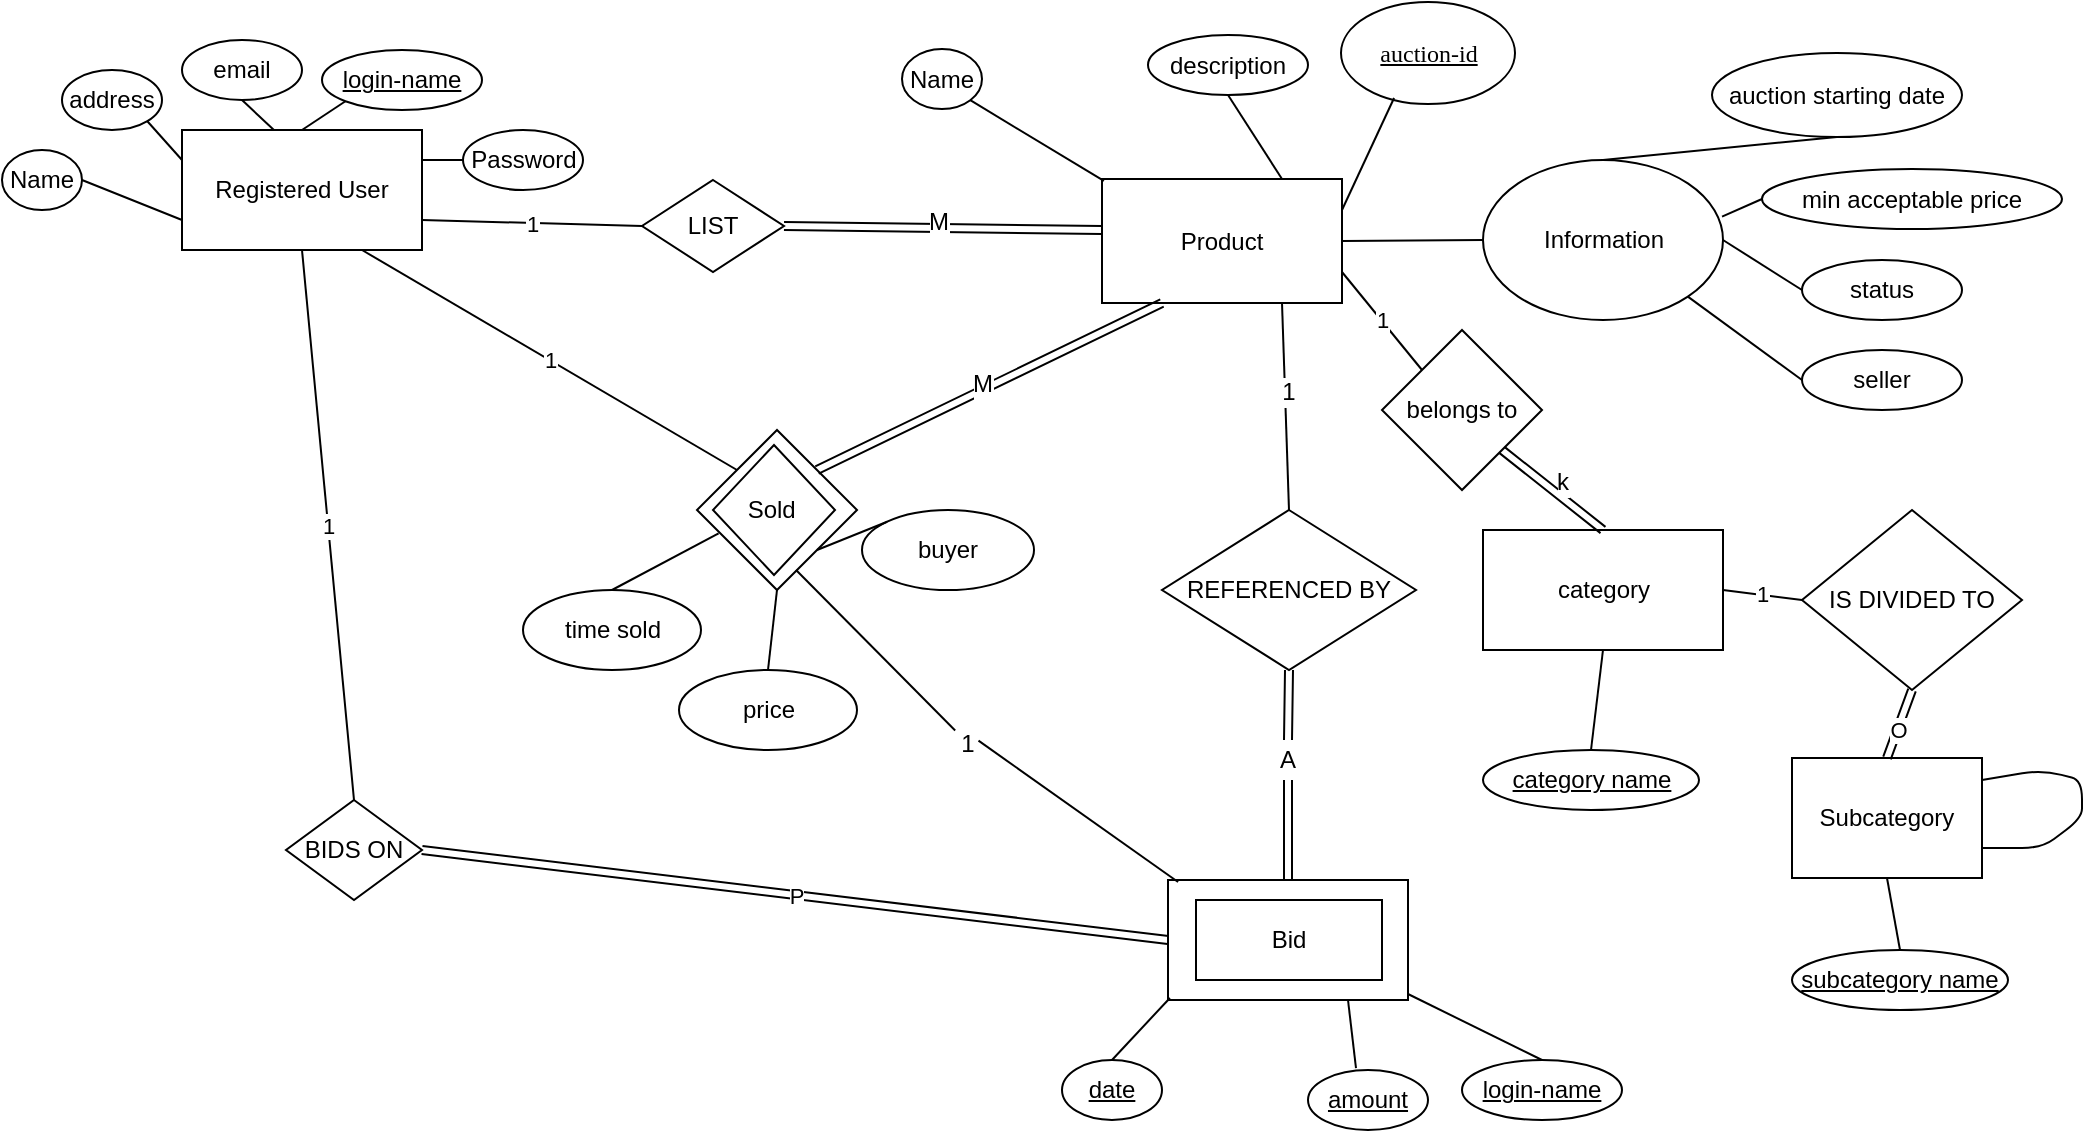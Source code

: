 <mxfile version="12.2.6" type="google" pages="1"><diagram name="Page-1" id="ad52d381-51e7-2e0d-a935-2d0ddd2fd229"><mxGraphModel dx="1413" dy="893" grid="1" gridSize="10" guides="1" tooltips="1" connect="1" arrows="1" fold="1" page="1" pageScale="1" pageWidth="1100" pageHeight="850" background="#ffffff" math="0" shadow="0"><root><mxCell id="0"/><mxCell id="1" parent="0"/><mxCell id="uNjftwTUN1pyLuBSOVhK-1" value="Registered User" style="rounded=0;whiteSpace=wrap;html=1;" parent="1" vertex="1"><mxGeometry x="190" y="80" width="120" height="60" as="geometry"/></mxCell><mxCell id="ZPkRLfTalVpLu7-ofyS4-1" value="Name" style="ellipse;whiteSpace=wrap;html=1;" parent="1" vertex="1"><mxGeometry x="100" y="90" width="40" height="30" as="geometry"/></mxCell><mxCell id="ZPkRLfTalVpLu7-ofyS4-2" value="address" style="ellipse;whiteSpace=wrap;html=1;" parent="1" vertex="1"><mxGeometry x="130" y="50" width="50" height="30" as="geometry"/></mxCell><mxCell id="ZPkRLfTalVpLu7-ofyS4-3" value="email" style="ellipse;whiteSpace=wrap;html=1;" parent="1" vertex="1"><mxGeometry x="190" y="35" width="60" height="30" as="geometry"/></mxCell><mxCell id="ZPkRLfTalVpLu7-ofyS4-4" value="&lt;u&gt;login-name&lt;/u&gt;" style="ellipse;whiteSpace=wrap;html=1;" parent="1" vertex="1"><mxGeometry x="260" y="40" width="80" height="30" as="geometry"/></mxCell><mxCell id="ZPkRLfTalVpLu7-ofyS4-5" value="Password" style="ellipse;whiteSpace=wrap;html=1;" parent="1" vertex="1"><mxGeometry x="330.5" y="80" width="60" height="30" as="geometry"/></mxCell><mxCell id="ZPkRLfTalVpLu7-ofyS4-8" value="" style="endArrow=none;html=1;exitX=1;exitY=1;exitDx=0;exitDy=0;entryX=0;entryY=0.25;entryDx=0;entryDy=0;" parent="1" source="ZPkRLfTalVpLu7-ofyS4-2" target="uNjftwTUN1pyLuBSOVhK-1" edge="1"><mxGeometry width="50" height="50" relative="1" as="geometry"><mxPoint x="100" y="380" as="sourcePoint"/><mxPoint x="150" y="330" as="targetPoint"/></mxGeometry></mxCell><mxCell id="ZPkRLfTalVpLu7-ofyS4-10" value="" style="endArrow=none;html=1;entryX=0.383;entryY=0;entryDx=0;entryDy=0;exitX=0.5;exitY=1;exitDx=0;exitDy=0;entryPerimeter=0;" parent="1" source="ZPkRLfTalVpLu7-ofyS4-3" target="uNjftwTUN1pyLuBSOVhK-1" edge="1"><mxGeometry width="50" height="50" relative="1" as="geometry"><mxPoint x="140" y="120" as="sourcePoint"/><mxPoint x="190" y="130" as="targetPoint"/></mxGeometry></mxCell><mxCell id="ZPkRLfTalVpLu7-ofyS4-11" value="" style="endArrow=none;html=1;entryX=0;entryY=1;entryDx=0;entryDy=0;exitX=0.5;exitY=0;exitDx=0;exitDy=0;" parent="1" source="uNjftwTUN1pyLuBSOVhK-1" target="ZPkRLfTalVpLu7-ofyS4-4" edge="1"><mxGeometry width="50" height="50" relative="1" as="geometry"><mxPoint x="150" y="130" as="sourcePoint"/><mxPoint x="200" y="140" as="targetPoint"/></mxGeometry></mxCell><mxCell id="ZPkRLfTalVpLu7-ofyS4-12" value="" style="endArrow=none;html=1;entryX=0;entryY=0.5;entryDx=0;entryDy=0;exitX=1;exitY=0.25;exitDx=0;exitDy=0;" parent="1" source="uNjftwTUN1pyLuBSOVhK-1" target="ZPkRLfTalVpLu7-ofyS4-5" edge="1"><mxGeometry width="50" height="50" relative="1" as="geometry"><mxPoint x="160" y="140" as="sourcePoint"/><mxPoint x="210" y="150" as="targetPoint"/></mxGeometry></mxCell><mxCell id="ZPkRLfTalVpLu7-ofyS4-13" value="Product" style="rounded=0;whiteSpace=wrap;html=1;" parent="1" vertex="1"><mxGeometry x="650" y="104.5" width="120" height="62" as="geometry"/></mxCell><mxCell id="ZPkRLfTalVpLu7-ofyS4-14" value="" style="endArrow=none;html=1;entryX=0.008;entryY=0.016;entryDx=0;entryDy=0;exitX=1;exitY=1;exitDx=0;exitDy=0;entryPerimeter=0;" parent="1" source="ZPkRLfTalVpLu7-ofyS4-15" target="ZPkRLfTalVpLu7-ofyS4-13" edge="1"><mxGeometry width="50" height="50" relative="1" as="geometry"><mxPoint x="443" y="54.5" as="sourcePoint"/><mxPoint x="593" y="154.5" as="targetPoint"/></mxGeometry></mxCell><mxCell id="ZPkRLfTalVpLu7-ofyS4-15" value="Name" style="ellipse;whiteSpace=wrap;html=1;" parent="1" vertex="1"><mxGeometry x="550" y="39.5" width="40" height="30" as="geometry"/></mxCell><mxCell id="ZPkRLfTalVpLu7-ofyS4-18" value="description" style="ellipse;whiteSpace=wrap;html=1;" parent="1" vertex="1"><mxGeometry x="673" y="32.5" width="80" height="30" as="geometry"/></mxCell><mxCell id="ZPkRLfTalVpLu7-ofyS4-19" value="&lt;u&gt;&lt;font face=&quot;Times New Roman&quot;&gt;auction-id&lt;/font&gt;&lt;/u&gt;" style="ellipse;whiteSpace=wrap;html=1;" parent="1" vertex="1"><mxGeometry x="769.5" y="16" width="87" height="51" as="geometry"/></mxCell><mxCell id="ZPkRLfTalVpLu7-ofyS4-22" value="" style="endArrow=none;html=1;entryX=0.5;entryY=1;entryDx=0;entryDy=0;exitX=0.75;exitY=0;exitDx=0;exitDy=0;" parent="1" source="ZPkRLfTalVpLu7-ofyS4-13" target="ZPkRLfTalVpLu7-ofyS4-18" edge="1"><mxGeometry width="50" height="50" relative="1" as="geometry"><mxPoint x="731" y="100" as="sourcePoint"/><mxPoint x="513" y="84.5" as="targetPoint"/></mxGeometry></mxCell><mxCell id="ZPkRLfTalVpLu7-ofyS4-23" value="" style="endArrow=none;html=1;entryX=0.305;entryY=0.941;entryDx=0;entryDy=0;exitX=1;exitY=0.25;exitDx=0;exitDy=0;entryPerimeter=0;" parent="1" source="ZPkRLfTalVpLu7-ofyS4-13" target="ZPkRLfTalVpLu7-ofyS4-19" edge="1"><mxGeometry width="50" height="50" relative="1" as="geometry"><mxPoint x="473" y="84.5" as="sourcePoint"/><mxPoint x="523" y="94.5" as="targetPoint"/></mxGeometry></mxCell><mxCell id="ZPkRLfTalVpLu7-ofyS4-26" value="" style="endArrow=none;html=1;exitX=1;exitY=0.5;exitDx=0;exitDy=0;entryX=0;entryY=0.75;entryDx=0;entryDy=0;" parent="1" source="ZPkRLfTalVpLu7-ofyS4-1" target="uNjftwTUN1pyLuBSOVhK-1" edge="1"><mxGeometry width="50" height="50" relative="1" as="geometry"><mxPoint x="200" y="360" as="sourcePoint"/><mxPoint x="297" y="183" as="targetPoint"/></mxGeometry></mxCell><mxCell id="wzehfkQr9jvhElEB_wW8-2" value="Bid" style="rounded=0;whiteSpace=wrap;html=1;" parent="1" vertex="1"><mxGeometry x="683" y="455" width="120" height="60" as="geometry"/></mxCell><mxCell id="wzehfkQr9jvhElEB_wW8-4" value="date" style="ellipse;whiteSpace=wrap;html=1;fontStyle=4" parent="1" vertex="1"><mxGeometry x="630" y="545" width="50" height="30" as="geometry"/></mxCell><mxCell id="wzehfkQr9jvhElEB_wW8-5" value="amount" style="ellipse;whiteSpace=wrap;html=1;fontStyle=4" parent="1" vertex="1"><mxGeometry x="753" y="550" width="60" height="30" as="geometry"/></mxCell><mxCell id="wzehfkQr9jvhElEB_wW8-6" value="&lt;u&gt;login-name&lt;/u&gt;" style="ellipse;whiteSpace=wrap;html=1;" parent="1" vertex="1"><mxGeometry x="830" y="545" width="80" height="30" as="geometry"/></mxCell><mxCell id="wzehfkQr9jvhElEB_wW8-8" value="" style="endArrow=none;html=1;exitX=0.5;exitY=0;exitDx=0;exitDy=0;entryX=0.008;entryY=0.983;entryDx=0;entryDy=0;entryPerimeter=0;" parent="1" source="wzehfkQr9jvhElEB_wW8-4" target="wzehfkQr9jvhElEB_wW8-2" edge="1"><mxGeometry width="50" height="50" relative="1" as="geometry"><mxPoint x="603" y="755" as="sourcePoint"/><mxPoint x="653" y="705" as="targetPoint"/></mxGeometry></mxCell><mxCell id="wzehfkQr9jvhElEB_wW8-9" value="" style="endArrow=none;html=1;entryX=0.75;entryY=1;entryDx=0;entryDy=0;exitX=0.4;exitY=-0.033;exitDx=0;exitDy=0;exitPerimeter=0;" parent="1" source="wzehfkQr9jvhElEB_wW8-5" target="wzehfkQr9jvhElEB_wW8-2" edge="1"><mxGeometry width="50" height="50" relative="1" as="geometry"><mxPoint x="773" y="560" as="sourcePoint"/><mxPoint x="693" y="505" as="targetPoint"/></mxGeometry></mxCell><mxCell id="wzehfkQr9jvhElEB_wW8-10" value="" style="endArrow=none;html=1;entryX=0.5;entryY=0;entryDx=0;entryDy=0;exitX=1;exitY=0.95;exitDx=0;exitDy=0;exitPerimeter=0;" parent="1" source="wzehfkQr9jvhElEB_wW8-2" target="wzehfkQr9jvhElEB_wW8-6" edge="1"><mxGeometry width="50" height="50" relative="1" as="geometry"><mxPoint x="653" y="505" as="sourcePoint"/><mxPoint x="703" y="515" as="targetPoint"/></mxGeometry></mxCell><mxCell id="wzehfkQr9jvhElEB_wW8-13" value="category" style="rounded=0;whiteSpace=wrap;html=1;" parent="1" vertex="1"><mxGeometry x="840.5" y="280" width="120" height="60" as="geometry"/></mxCell><mxCell id="wzehfkQr9jvhElEB_wW8-14" value="category name" style="ellipse;whiteSpace=wrap;html=1;fontStyle=4" parent="1" vertex="1"><mxGeometry x="840.5" y="390" width="108" height="30" as="geometry"/></mxCell><mxCell id="wzehfkQr9jvhElEB_wW8-21" value="" style="endArrow=none;html=1;exitX=0.5;exitY=0;exitDx=0;exitDy=0;entryX=0.5;entryY=1;entryDx=0;entryDy=0;" parent="1" source="wzehfkQr9jvhElEB_wW8-14" target="wzehfkQr9jvhElEB_wW8-13" edge="1"><mxGeometry width="50" height="50" relative="1" as="geometry"><mxPoint x="955" y="270" as="sourcePoint"/><mxPoint x="1109.5" y="348" as="targetPoint"/></mxGeometry></mxCell><mxCell id="wzehfkQr9jvhElEB_wW8-26" value="LIST" style="rhombus;whiteSpace=wrap;html=1;" parent="1" vertex="1"><mxGeometry x="420" y="105" width="71" height="46" as="geometry"/></mxCell><mxCell id="MxHycvgEuDpRCkDmXUk9-13" value="BIDS ON" style="rhombus;whiteSpace=wrap;html=1;" parent="1" vertex="1"><mxGeometry x="242" y="415" width="68" height="50" as="geometry"/></mxCell><mxCell id="MxHycvgEuDpRCkDmXUk9-10" value="1" style="endArrow=none;html=1;exitX=0;exitY=0.5;exitDx=0;exitDy=0;entryX=1;entryY=0.75;entryDx=0;entryDy=0;" parent="1" source="wzehfkQr9jvhElEB_wW8-26" target="uNjftwTUN1pyLuBSOVhK-1" edge="1"><mxGeometry width="50" height="50" relative="1" as="geometry"><mxPoint x="311" y="220" as="sourcePoint"/><mxPoint x="309" y="140" as="targetPoint"/></mxGeometry></mxCell><mxCell id="MxHycvgEuDpRCkDmXUk9-16" value="1" style="endArrow=none;html=1;exitX=0.5;exitY=0;exitDx=0;exitDy=0;entryX=0.5;entryY=1;entryDx=0;entryDy=0;" parent="1" source="MxHycvgEuDpRCkDmXUk9-13" target="uNjftwTUN1pyLuBSOVhK-1" edge="1"><mxGeometry width="50" height="50" relative="1" as="geometry"><mxPoint x="400" y="160" as="sourcePoint"/><mxPoint x="267" y="178.5" as="targetPoint"/></mxGeometry></mxCell><mxCell id="MxHycvgEuDpRCkDmXUk9-23" value="min acceptable price" style="ellipse;whiteSpace=wrap;html=1;" parent="1" vertex="1"><mxGeometry x="980" y="99.5" width="150" height="30" as="geometry"/></mxCell><mxCell id="MxHycvgEuDpRCkDmXUk9-24" value="status" style="ellipse;whiteSpace=wrap;html=1;" parent="1" vertex="1"><mxGeometry x="1000" y="145" width="80" height="30" as="geometry"/></mxCell><mxCell id="MxHycvgEuDpRCkDmXUk9-27" value="" style="endArrow=none;html=1;entryX=0;entryY=0.5;entryDx=0;entryDy=0;exitX=1;exitY=0.5;exitDx=0;exitDy=0;" parent="1" source="MxHycvgEuDpRCkDmXUk9-70" target="MxHycvgEuDpRCkDmXUk9-24" edge="1"><mxGeometry width="50" height="50" relative="1" as="geometry"><mxPoint x="1040" y="125" as="sourcePoint"/><mxPoint x="868.5" y="134.5" as="targetPoint"/></mxGeometry></mxCell><mxCell id="MxHycvgEuDpRCkDmXUk9-30" value="auction starting date" style="ellipse;whiteSpace=wrap;html=1;" parent="1" vertex="1"><mxGeometry x="955" y="41.5" width="125" height="42" as="geometry"/></mxCell><mxCell id="wzehfkQr9jvhElEB_wW8-34" value="" style="endArrow=none;html=1;entryX=0.5;entryY=0;entryDx=0;entryDy=0;exitX=0.5;exitY=1;exitDx=0;exitDy=0;" parent="1" source="MxHycvgEuDpRCkDmXUk9-30" target="MxHycvgEuDpRCkDmXUk9-70" edge="1"><mxGeometry width="50" height="50" relative="1" as="geometry"><mxPoint x="1028.5" y="147.5" as="sourcePoint"/><mxPoint x="980" y="80" as="targetPoint"/></mxGeometry></mxCell><mxCell id="MxHycvgEuDpRCkDmXUk9-34" value="" style="endArrow=none;html=1;exitX=0;exitY=0.5;exitDx=0;exitDy=0;entryX=0.996;entryY=0.354;entryDx=0;entryDy=0;entryPerimeter=0;" parent="1" source="MxHycvgEuDpRCkDmXUk9-23" target="MxHycvgEuDpRCkDmXUk9-70" edge="1"><mxGeometry width="50" height="50" relative="1" as="geometry"><mxPoint x="988.5" y="132.5" as="sourcePoint"/><mxPoint x="1040" y="95" as="targetPoint"/></mxGeometry></mxCell><mxCell id="MxHycvgEuDpRCkDmXUk9-37" value="REFERENCED BY" style="rhombus;whiteSpace=wrap;html=1;" parent="1" vertex="1"><mxGeometry x="680" y="270" width="127" height="80" as="geometry"/></mxCell><mxCell id="MxHycvgEuDpRCkDmXUk9-38" value="" style="endArrow=none;html=1;entryX=0.75;entryY=1;entryDx=0;entryDy=0;exitX=0.5;exitY=0;exitDx=0;exitDy=0;" parent="1" source="MxHycvgEuDpRCkDmXUk9-37" target="ZPkRLfTalVpLu7-ofyS4-13" edge="1"><mxGeometry width="50" height="50" relative="1" as="geometry"><mxPoint x="610" y="260" as="sourcePoint"/><mxPoint x="660" y="210" as="targetPoint"/></mxGeometry></mxCell><mxCell id="MxHycvgEuDpRCkDmXUk9-41" value="1" style="text;html=1;resizable=0;points=[];align=center;verticalAlign=middle;labelBackgroundColor=#ffffff;" parent="MxHycvgEuDpRCkDmXUk9-38" vertex="1" connectable="0"><mxGeometry x="0.144" y="-1" relative="1" as="geometry"><mxPoint as="offset"/></mxGeometry></mxCell><mxCell id="wzehfkQr9jvhElEB_wW8-39" value="1" style="endArrow=none;html=1;entryX=1;entryY=0.5;entryDx=0;entryDy=0;exitX=0;exitY=0.5;exitDx=0;exitDy=0;" parent="1" source="wzehfkQr9jvhElEB_wW8-41" target="wzehfkQr9jvhElEB_wW8-13" edge="1"><mxGeometry width="50" height="50" relative="1" as="geometry"><mxPoint x="1145" y="350" as="sourcePoint"/><mxPoint x="855" y="340" as="targetPoint"/></mxGeometry></mxCell><mxCell id="wzehfkQr9jvhElEB_wW8-41" value="IS DIVIDED TO" style="rhombus;whiteSpace=wrap;html=1;" parent="1" vertex="1"><mxGeometry x="1000" y="270" width="110" height="90" as="geometry"/></mxCell><mxCell id="MxHycvgEuDpRCkDmXUk9-48" value="SOLD TO" style="rhombus;whiteSpace=wrap;html=1;direction=south;" parent="1" vertex="1"><mxGeometry x="447.5" y="230" width="80" height="80" as="geometry"/></mxCell><mxCell id="MxHycvgEuDpRCkDmXUk9-49" value="buyer" style="ellipse;whiteSpace=wrap;html=1;" parent="1" vertex="1"><mxGeometry x="530" y="270" width="86" height="40" as="geometry"/></mxCell><mxCell id="MxHycvgEuDpRCkDmXUk9-50" value="price" style="ellipse;whiteSpace=wrap;html=1;" parent="1" vertex="1"><mxGeometry x="438.5" y="350" width="89" height="40" as="geometry"/></mxCell><mxCell id="MxHycvgEuDpRCkDmXUk9-51" value="time sold" style="ellipse;whiteSpace=wrap;html=1;" parent="1" vertex="1"><mxGeometry x="360.5" y="310" width="89" height="40" as="geometry"/></mxCell><mxCell id="MxHycvgEuDpRCkDmXUk9-52" value="" style="endArrow=none;html=1;entryX=0;entryY=0;entryDx=0;entryDy=0;exitX=1;exitY=0;exitDx=0;exitDy=0;" parent="1" source="MxHycvgEuDpRCkDmXUk9-48" target="MxHycvgEuDpRCkDmXUk9-49" edge="1"><mxGeometry width="50" height="50" relative="1" as="geometry"><mxPoint x="453.5" y="265" as="sourcePoint"/><mxPoint x="503.5" y="215" as="targetPoint"/></mxGeometry></mxCell><mxCell id="MxHycvgEuDpRCkDmXUk9-53" value="" style="endArrow=none;html=1;exitX=1;exitY=0.5;exitDx=0;exitDy=0;entryX=0.5;entryY=0;entryDx=0;entryDy=0;" parent="1" source="MxHycvgEuDpRCkDmXUk9-48" target="MxHycvgEuDpRCkDmXUk9-50" edge="1"><mxGeometry width="50" height="50" relative="1" as="geometry"><mxPoint x="453.5" y="325" as="sourcePoint"/><mxPoint x="510.5" y="285" as="targetPoint"/></mxGeometry></mxCell><mxCell id="MxHycvgEuDpRCkDmXUk9-54" value="" style="endArrow=none;html=1;exitX=0.646;exitY=0.865;exitDx=0;exitDy=0;entryX=0.5;entryY=0;entryDx=0;entryDy=0;exitPerimeter=0;" parent="1" source="MxHycvgEuDpRCkDmXUk9-48" target="MxHycvgEuDpRCkDmXUk9-51" edge="1"><mxGeometry width="50" height="50" relative="1" as="geometry"><mxPoint x="460.5" y="350" as="sourcePoint"/><mxPoint x="510.5" y="321" as="targetPoint"/></mxGeometry></mxCell><mxCell id="wzehfkQr9jvhElEB_wW8-42" value="Subcategory" style="rounded=0;whiteSpace=wrap;html=1;" parent="1" vertex="1"><mxGeometry x="995" y="394" width="95" height="60" as="geometry"/></mxCell><mxCell id="wzehfkQr9jvhElEB_wW8-45" value="subcategory name" style="ellipse;whiteSpace=wrap;html=1;fontStyle=4" parent="1" vertex="1"><mxGeometry x="995" y="490" width="108" height="30" as="geometry"/></mxCell><mxCell id="wzehfkQr9jvhElEB_wW8-47" value="" style="endArrow=none;html=1;exitX=0.5;exitY=1;exitDx=0;exitDy=0;entryX=0.5;entryY=0;entryDx=0;entryDy=0;" parent="1" source="wzehfkQr9jvhElEB_wW8-42" target="wzehfkQr9jvhElEB_wW8-45" edge="1"><mxGeometry width="50" height="50" relative="1" as="geometry"><mxPoint x="795" y="460" as="sourcePoint"/><mxPoint x="1425" y="350" as="targetPoint"/></mxGeometry></mxCell><mxCell id="MxHycvgEuDpRCkDmXUk9-66" value="1" style="endArrow=none;html=1;exitX=0.75;exitY=1;exitDx=0;exitDy=0;entryX=0;entryY=1;entryDx=0;entryDy=0;" parent="1" source="uNjftwTUN1pyLuBSOVhK-1" target="MxHycvgEuDpRCkDmXUk9-48" edge="1"><mxGeometry width="50" height="50" relative="1" as="geometry"><mxPoint x="153.5" y="195" as="sourcePoint"/><mxPoint x="526.5" y="202.5" as="targetPoint"/></mxGeometry></mxCell><mxCell id="wzehfkQr9jvhElEB_wW8-49" value="" style="shape=link;html=1;exitX=1;exitY=0.5;exitDx=0;exitDy=0;" parent="1" source="wzehfkQr9jvhElEB_wW8-26" edge="1"><mxGeometry width="50" height="50" relative="1" as="geometry"><mxPoint x="160" y="780" as="sourcePoint"/><mxPoint x="650" y="130" as="targetPoint"/></mxGeometry></mxCell><mxCell id="wzehfkQr9jvhElEB_wW8-50" value="M" style="text;html=1;resizable=0;points=[];align=center;verticalAlign=middle;labelBackgroundColor=#ffffff;" parent="wzehfkQr9jvhElEB_wW8-49" connectable="0" vertex="1"><mxGeometry x="-0.022" y="3" relative="1" as="geometry"><mxPoint x="-1" as="offset"/></mxGeometry></mxCell><mxCell id="MxHycvgEuDpRCkDmXUk9-70" value="Information" style="ellipse;whiteSpace=wrap;html=1;" parent="1" vertex="1"><mxGeometry x="840.5" y="95" width="120" height="80" as="geometry"/></mxCell><mxCell id="MxHycvgEuDpRCkDmXUk9-73" value="" style="endArrow=none;html=1;entryX=0;entryY=0.5;entryDx=0;entryDy=0;exitX=1;exitY=0.5;exitDx=0;exitDy=0;" parent="1" source="ZPkRLfTalVpLu7-ofyS4-13" target="MxHycvgEuDpRCkDmXUk9-70" edge="1"><mxGeometry width="50" height="50" relative="1" as="geometry"><mxPoint x="200" y="780" as="sourcePoint"/><mxPoint x="250" y="730" as="targetPoint"/></mxGeometry></mxCell><mxCell id="MxHycvgEuDpRCkDmXUk9-77" value="" style="shape=link;html=1;exitX=0;exitY=0;exitDx=0;exitDy=0;entryX=0.25;entryY=1;entryDx=0;entryDy=0;" parent="1" source="MxHycvgEuDpRCkDmXUk9-48" target="ZPkRLfTalVpLu7-ofyS4-13" edge="1"><mxGeometry width="50" height="50" relative="1" as="geometry"><mxPoint x="496" y="164" as="sourcePoint"/><mxPoint x="655" y="166" as="targetPoint"/></mxGeometry></mxCell><mxCell id="MxHycvgEuDpRCkDmXUk9-78" value="M" style="text;html=1;resizable=0;points=[];align=center;verticalAlign=middle;labelBackgroundColor=#ffffff;" parent="MxHycvgEuDpRCkDmXUk9-77" connectable="0" vertex="1"><mxGeometry x="-0.022" y="3" relative="1" as="geometry"><mxPoint x="-1" as="offset"/></mxGeometry></mxCell><mxCell id="reoYM2ALRlZcrquW2eMn-4" value="belongs to" style="rhombus;whiteSpace=wrap;html=1;" parent="1" vertex="1"><mxGeometry x="790" y="180" width="80" height="80" as="geometry"/></mxCell><mxCell id="reoYM2ALRlZcrquW2eMn-5" value="1" style="endArrow=none;html=1;entryX=0;entryY=0;entryDx=0;entryDy=0;exitX=1;exitY=0.75;exitDx=0;exitDy=0;" parent="1" source="ZPkRLfTalVpLu7-ofyS4-13" target="reoYM2ALRlZcrquW2eMn-4" edge="1"><mxGeometry width="50" height="50" relative="1" as="geometry"><mxPoint x="100" y="650" as="sourcePoint"/><mxPoint x="150" y="600" as="targetPoint"/></mxGeometry></mxCell><mxCell id="reoYM2ALRlZcrquW2eMn-9" value="seller" style="ellipse;whiteSpace=wrap;html=1;" parent="1" vertex="1"><mxGeometry x="1000" y="190" width="80" height="30" as="geometry"/></mxCell><mxCell id="reoYM2ALRlZcrquW2eMn-10" value="" style="endArrow=none;html=1;exitX=1;exitY=1;exitDx=0;exitDy=0;entryX=0;entryY=0.5;entryDx=0;entryDy=0;" parent="1" source="MxHycvgEuDpRCkDmXUk9-70" target="reoYM2ALRlZcrquW2eMn-9" edge="1"><mxGeometry width="50" height="50" relative="1" as="geometry"><mxPoint x="970.5" y="145" as="sourcePoint"/><mxPoint x="980" y="190" as="targetPoint"/></mxGeometry></mxCell><mxCell id="reoYM2ALRlZcrquW2eMn-11" value="" style="shape=link;html=1;entryX=0.5;entryY=0;entryDx=0;entryDy=0;exitX=1;exitY=1;exitDx=0;exitDy=0;" parent="1" source="reoYM2ALRlZcrquW2eMn-4" target="wzehfkQr9jvhElEB_wW8-13" edge="1"><mxGeometry width="50" height="50" relative="1" as="geometry"><mxPoint x="100" y="650" as="sourcePoint"/><mxPoint x="150" y="600" as="targetPoint"/></mxGeometry></mxCell><mxCell id="reoYM2ALRlZcrquW2eMn-12" value="k" style="text;html=1;resizable=0;points=[];align=center;verticalAlign=middle;labelBackgroundColor=#ffffff;" parent="reoYM2ALRlZcrquW2eMn-11" vertex="1" connectable="0"><mxGeometry x="0.038" y="6" relative="1" as="geometry"><mxPoint as="offset"/></mxGeometry></mxCell><mxCell id="reoYM2ALRlZcrquW2eMn-13" value="O" style="shape=link;html=1;entryX=0.5;entryY=1;entryDx=0;entryDy=0;exitX=0.5;exitY=0;exitDx=0;exitDy=0;" parent="1" source="wzehfkQr9jvhElEB_wW8-42" target="wzehfkQr9jvhElEB_wW8-41" edge="1"><mxGeometry x="-0.176" width="50" height="50" relative="1" as="geometry"><mxPoint x="100" y="650" as="sourcePoint"/><mxPoint x="150" y="600" as="targetPoint"/><mxPoint as="offset"/></mxGeometry></mxCell><mxCell id="reoYM2ALRlZcrquW2eMn-14" value="P" style="shape=link;html=1;entryX=0;entryY=0.5;entryDx=0;entryDy=0;exitX=1;exitY=0.5;exitDx=0;exitDy=0;" parent="1" source="MxHycvgEuDpRCkDmXUk9-13" target="wzehfkQr9jvhElEB_wW8-2" edge="1"><mxGeometry width="50" height="50" relative="1" as="geometry"><mxPoint x="455.5" y="530" as="sourcePoint"/><mxPoint x="505.5" y="480" as="targetPoint"/></mxGeometry></mxCell><mxCell id="ipdjJjBpg1wEI63_iENC-3" value="Bid" style="rounded=0;whiteSpace=wrap;html=1;" vertex="1" parent="1"><mxGeometry x="697" y="465" width="93" height="40" as="geometry"/></mxCell><mxCell id="ipdjJjBpg1wEI63_iENC-4" value="Sold&amp;nbsp;" style="rhombus;whiteSpace=wrap;html=1;" vertex="1" parent="1"><mxGeometry x="455.5" y="237.5" width="61" height="65" as="geometry"/></mxCell><mxCell id="ipdjJjBpg1wEI63_iENC-5" value="" style="shape=link;html=1;entryX=0.5;entryY=1;entryDx=0;entryDy=0;exitX=0.5;exitY=0;exitDx=0;exitDy=0;" edge="1" parent="1" source="ipdjJjBpg1wEI63_iENC-6" target="MxHycvgEuDpRCkDmXUk9-37"><mxGeometry width="50" height="50" relative="1" as="geometry"><mxPoint x="500" y="700" as="sourcePoint"/><mxPoint x="550" y="650" as="targetPoint"/></mxGeometry></mxCell><mxCell id="ipdjJjBpg1wEI63_iENC-6" value="A" style="text;html=1;strokeColor=none;fillColor=none;align=center;verticalAlign=middle;whiteSpace=wrap;rounded=0;" vertex="1" parent="1"><mxGeometry x="723" y="385" width="40" height="20" as="geometry"/></mxCell><mxCell id="ipdjJjBpg1wEI63_iENC-7" value="" style="shape=link;html=1;entryX=0.5;entryY=1;entryDx=0;entryDy=0;exitX=0.5;exitY=0;exitDx=0;exitDy=0;" edge="1" parent="1" source="wzehfkQr9jvhElEB_wW8-2" target="ipdjJjBpg1wEI63_iENC-6"><mxGeometry width="50" height="50" relative="1" as="geometry"><mxPoint x="743" y="455" as="sourcePoint"/><mxPoint x="743.5" y="350" as="targetPoint"/></mxGeometry></mxCell><mxCell id="ipdjJjBpg1wEI63_iENC-10" value="" style="endArrow=none;html=1;entryX=0.042;entryY=0.017;entryDx=0;entryDy=0;entryPerimeter=0;exitX=0.875;exitY=0.381;exitDx=0;exitDy=0;exitPerimeter=0;" edge="1" parent="1" source="ipdjJjBpg1wEI63_iENC-11" target="wzehfkQr9jvhElEB_wW8-2"><mxGeometry width="50" height="50" relative="1" as="geometry"><mxPoint x="210" y="650" as="sourcePoint"/><mxPoint x="680" y="450" as="targetPoint"/></mxGeometry></mxCell><mxCell id="ipdjJjBpg1wEI63_iENC-11" value="1" style="text;html=1;strokeColor=none;fillColor=none;align=center;verticalAlign=middle;whiteSpace=wrap;rounded=0;" vertex="1" parent="1"><mxGeometry x="576" y="380" width="14" height="14" as="geometry"/></mxCell><mxCell id="ipdjJjBpg1wEI63_iENC-12" value="" style="endArrow=none;html=1;entryX=0.042;entryY=0.017;entryDx=0;entryDy=0;entryPerimeter=0;exitX=0.875;exitY=0.381;exitDx=0;exitDy=0;exitPerimeter=0;" edge="1" parent="1" source="MxHycvgEuDpRCkDmXUk9-48" target="ipdjJjBpg1wEI63_iENC-11"><mxGeometry width="50" height="50" relative="1" as="geometry"><mxPoint x="497.02" y="300" as="sourcePoint"/><mxPoint x="688.04" y="456.02" as="targetPoint"/></mxGeometry></mxCell><mxCell id="ipdjJjBpg1wEI63_iENC-19" value="" style="endArrow=none;html=1;entryX=1;entryY=0.75;entryDx=0;entryDy=0;" edge="1" parent="1" target="wzehfkQr9jvhElEB_wW8-42"><mxGeometry width="50" height="50" relative="1" as="geometry"><mxPoint x="1090" y="405" as="sourcePoint"/><mxPoint x="1120" y="440" as="targetPoint"/><Array as="points"><mxPoint x="1120" y="400"/><mxPoint x="1140" y="405"/><mxPoint x="1140" y="424"/><mxPoint x="1120" y="439"/></Array></mxGeometry></mxCell></root></mxGraphModel></diagram></mxfile>